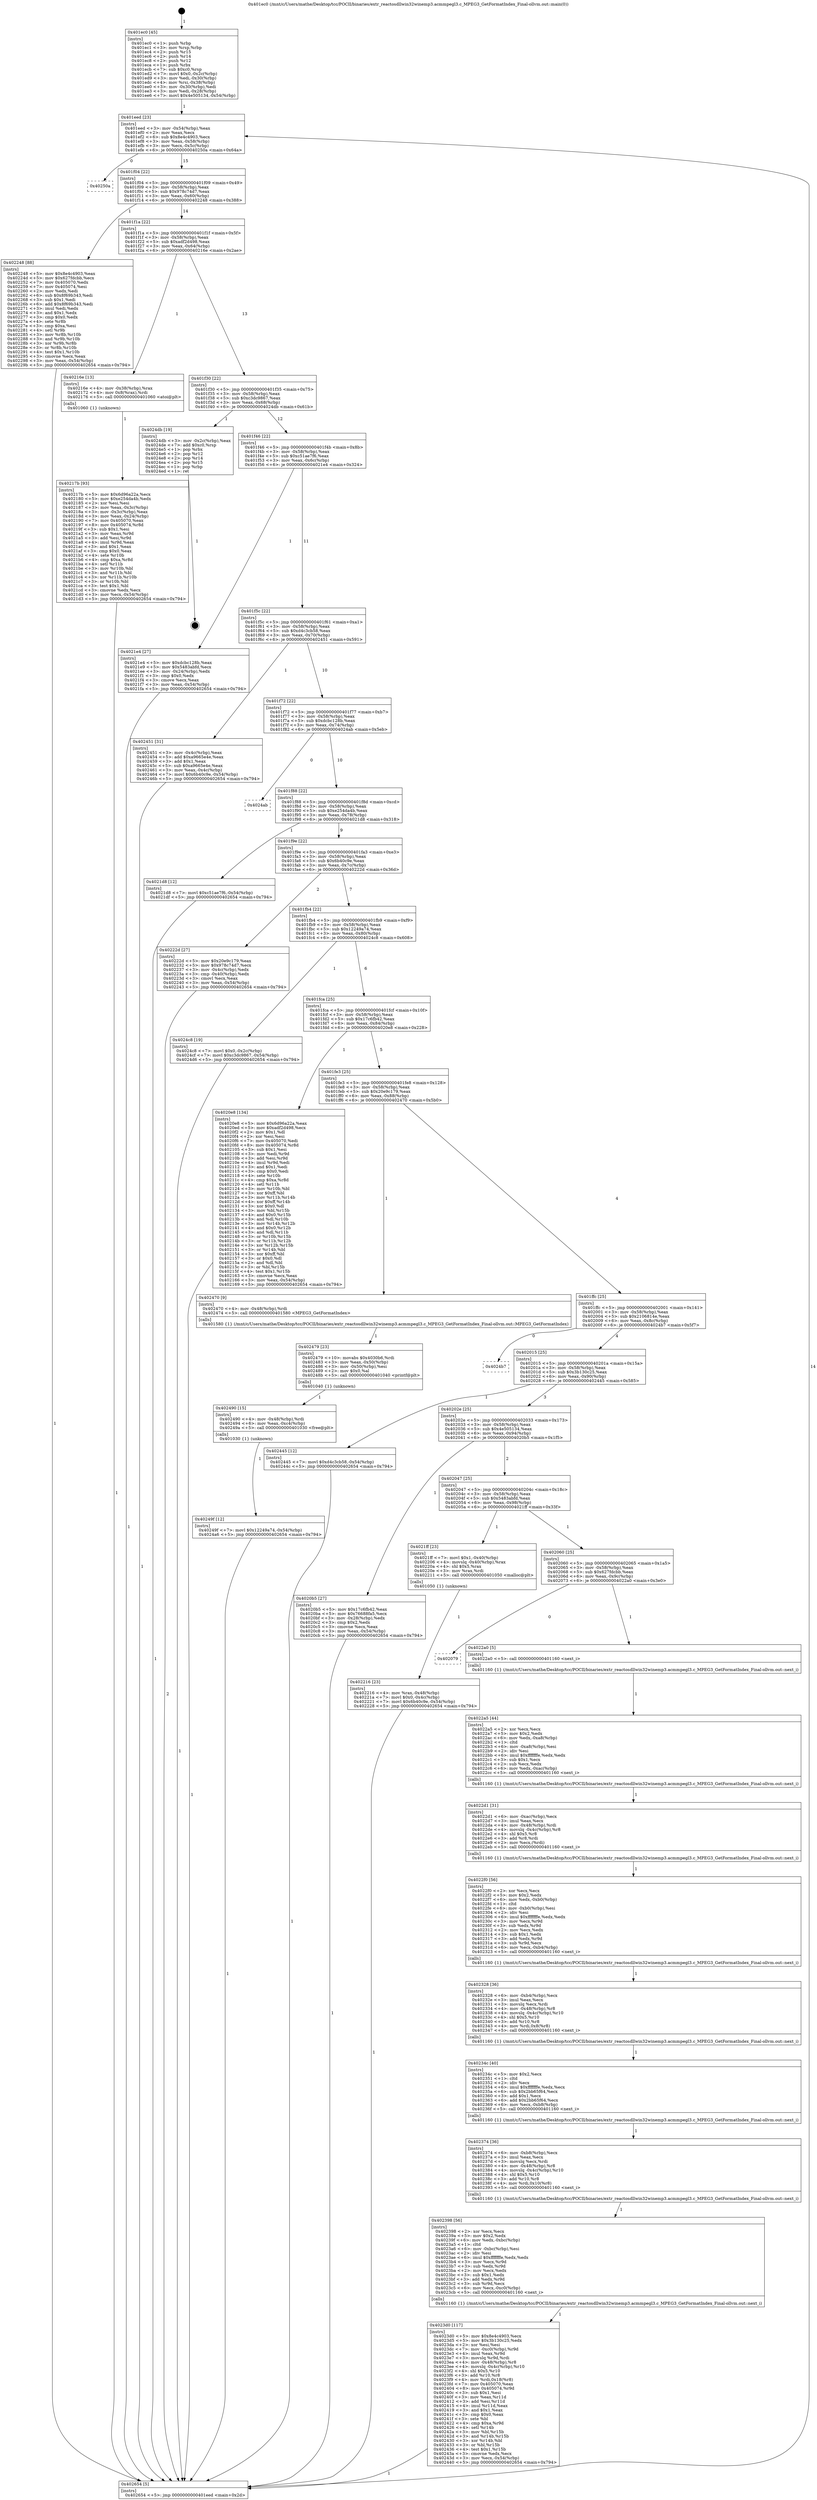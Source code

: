 digraph "0x401ec0" {
  label = "0x401ec0 (/mnt/c/Users/mathe/Desktop/tcc/POCII/binaries/extr_reactosdllwin32winemp3.acmmpegl3.c_MPEG3_GetFormatIndex_Final-ollvm.out::main(0))"
  labelloc = "t"
  node[shape=record]

  Entry [label="",width=0.3,height=0.3,shape=circle,fillcolor=black,style=filled]
  "0x401eed" [label="{
     0x401eed [23]\l
     | [instrs]\l
     &nbsp;&nbsp;0x401eed \<+3\>: mov -0x54(%rbp),%eax\l
     &nbsp;&nbsp;0x401ef0 \<+2\>: mov %eax,%ecx\l
     &nbsp;&nbsp;0x401ef2 \<+6\>: sub $0x8e4c4903,%ecx\l
     &nbsp;&nbsp;0x401ef8 \<+3\>: mov %eax,-0x58(%rbp)\l
     &nbsp;&nbsp;0x401efb \<+3\>: mov %ecx,-0x5c(%rbp)\l
     &nbsp;&nbsp;0x401efe \<+6\>: je 000000000040250a \<main+0x64a\>\l
  }"]
  "0x40250a" [label="{
     0x40250a\l
  }", style=dashed]
  "0x401f04" [label="{
     0x401f04 [22]\l
     | [instrs]\l
     &nbsp;&nbsp;0x401f04 \<+5\>: jmp 0000000000401f09 \<main+0x49\>\l
     &nbsp;&nbsp;0x401f09 \<+3\>: mov -0x58(%rbp),%eax\l
     &nbsp;&nbsp;0x401f0c \<+5\>: sub $0x978c74d7,%eax\l
     &nbsp;&nbsp;0x401f11 \<+3\>: mov %eax,-0x60(%rbp)\l
     &nbsp;&nbsp;0x401f14 \<+6\>: je 0000000000402248 \<main+0x388\>\l
  }"]
  Exit [label="",width=0.3,height=0.3,shape=circle,fillcolor=black,style=filled,peripheries=2]
  "0x402248" [label="{
     0x402248 [88]\l
     | [instrs]\l
     &nbsp;&nbsp;0x402248 \<+5\>: mov $0x8e4c4903,%eax\l
     &nbsp;&nbsp;0x40224d \<+5\>: mov $0x627fdcbb,%ecx\l
     &nbsp;&nbsp;0x402252 \<+7\>: mov 0x405070,%edx\l
     &nbsp;&nbsp;0x402259 \<+7\>: mov 0x405074,%esi\l
     &nbsp;&nbsp;0x402260 \<+2\>: mov %edx,%edi\l
     &nbsp;&nbsp;0x402262 \<+6\>: sub $0x8f69b343,%edi\l
     &nbsp;&nbsp;0x402268 \<+3\>: sub $0x1,%edi\l
     &nbsp;&nbsp;0x40226b \<+6\>: add $0x8f69b343,%edi\l
     &nbsp;&nbsp;0x402271 \<+3\>: imul %edi,%edx\l
     &nbsp;&nbsp;0x402274 \<+3\>: and $0x1,%edx\l
     &nbsp;&nbsp;0x402277 \<+3\>: cmp $0x0,%edx\l
     &nbsp;&nbsp;0x40227a \<+4\>: sete %r8b\l
     &nbsp;&nbsp;0x40227e \<+3\>: cmp $0xa,%esi\l
     &nbsp;&nbsp;0x402281 \<+4\>: setl %r9b\l
     &nbsp;&nbsp;0x402285 \<+3\>: mov %r8b,%r10b\l
     &nbsp;&nbsp;0x402288 \<+3\>: and %r9b,%r10b\l
     &nbsp;&nbsp;0x40228b \<+3\>: xor %r9b,%r8b\l
     &nbsp;&nbsp;0x40228e \<+3\>: or %r8b,%r10b\l
     &nbsp;&nbsp;0x402291 \<+4\>: test $0x1,%r10b\l
     &nbsp;&nbsp;0x402295 \<+3\>: cmovne %ecx,%eax\l
     &nbsp;&nbsp;0x402298 \<+3\>: mov %eax,-0x54(%rbp)\l
     &nbsp;&nbsp;0x40229b \<+5\>: jmp 0000000000402654 \<main+0x794\>\l
  }"]
  "0x401f1a" [label="{
     0x401f1a [22]\l
     | [instrs]\l
     &nbsp;&nbsp;0x401f1a \<+5\>: jmp 0000000000401f1f \<main+0x5f\>\l
     &nbsp;&nbsp;0x401f1f \<+3\>: mov -0x58(%rbp),%eax\l
     &nbsp;&nbsp;0x401f22 \<+5\>: sub $0xadf2d498,%eax\l
     &nbsp;&nbsp;0x401f27 \<+3\>: mov %eax,-0x64(%rbp)\l
     &nbsp;&nbsp;0x401f2a \<+6\>: je 000000000040216e \<main+0x2ae\>\l
  }"]
  "0x40249f" [label="{
     0x40249f [12]\l
     | [instrs]\l
     &nbsp;&nbsp;0x40249f \<+7\>: movl $0x12249a74,-0x54(%rbp)\l
     &nbsp;&nbsp;0x4024a6 \<+5\>: jmp 0000000000402654 \<main+0x794\>\l
  }"]
  "0x40216e" [label="{
     0x40216e [13]\l
     | [instrs]\l
     &nbsp;&nbsp;0x40216e \<+4\>: mov -0x38(%rbp),%rax\l
     &nbsp;&nbsp;0x402172 \<+4\>: mov 0x8(%rax),%rdi\l
     &nbsp;&nbsp;0x402176 \<+5\>: call 0000000000401060 \<atoi@plt\>\l
     | [calls]\l
     &nbsp;&nbsp;0x401060 \{1\} (unknown)\l
  }"]
  "0x401f30" [label="{
     0x401f30 [22]\l
     | [instrs]\l
     &nbsp;&nbsp;0x401f30 \<+5\>: jmp 0000000000401f35 \<main+0x75\>\l
     &nbsp;&nbsp;0x401f35 \<+3\>: mov -0x58(%rbp),%eax\l
     &nbsp;&nbsp;0x401f38 \<+5\>: sub $0xc3dc9867,%eax\l
     &nbsp;&nbsp;0x401f3d \<+3\>: mov %eax,-0x68(%rbp)\l
     &nbsp;&nbsp;0x401f40 \<+6\>: je 00000000004024db \<main+0x61b\>\l
  }"]
  "0x402490" [label="{
     0x402490 [15]\l
     | [instrs]\l
     &nbsp;&nbsp;0x402490 \<+4\>: mov -0x48(%rbp),%rdi\l
     &nbsp;&nbsp;0x402494 \<+6\>: mov %eax,-0xc4(%rbp)\l
     &nbsp;&nbsp;0x40249a \<+5\>: call 0000000000401030 \<free@plt\>\l
     | [calls]\l
     &nbsp;&nbsp;0x401030 \{1\} (unknown)\l
  }"]
  "0x4024db" [label="{
     0x4024db [19]\l
     | [instrs]\l
     &nbsp;&nbsp;0x4024db \<+3\>: mov -0x2c(%rbp),%eax\l
     &nbsp;&nbsp;0x4024de \<+7\>: add $0xc0,%rsp\l
     &nbsp;&nbsp;0x4024e5 \<+1\>: pop %rbx\l
     &nbsp;&nbsp;0x4024e6 \<+2\>: pop %r12\l
     &nbsp;&nbsp;0x4024e8 \<+2\>: pop %r14\l
     &nbsp;&nbsp;0x4024ea \<+2\>: pop %r15\l
     &nbsp;&nbsp;0x4024ec \<+1\>: pop %rbp\l
     &nbsp;&nbsp;0x4024ed \<+1\>: ret\l
  }"]
  "0x401f46" [label="{
     0x401f46 [22]\l
     | [instrs]\l
     &nbsp;&nbsp;0x401f46 \<+5\>: jmp 0000000000401f4b \<main+0x8b\>\l
     &nbsp;&nbsp;0x401f4b \<+3\>: mov -0x58(%rbp),%eax\l
     &nbsp;&nbsp;0x401f4e \<+5\>: sub $0xc51ae7f6,%eax\l
     &nbsp;&nbsp;0x401f53 \<+3\>: mov %eax,-0x6c(%rbp)\l
     &nbsp;&nbsp;0x401f56 \<+6\>: je 00000000004021e4 \<main+0x324\>\l
  }"]
  "0x402479" [label="{
     0x402479 [23]\l
     | [instrs]\l
     &nbsp;&nbsp;0x402479 \<+10\>: movabs $0x4030b6,%rdi\l
     &nbsp;&nbsp;0x402483 \<+3\>: mov %eax,-0x50(%rbp)\l
     &nbsp;&nbsp;0x402486 \<+3\>: mov -0x50(%rbp),%esi\l
     &nbsp;&nbsp;0x402489 \<+2\>: mov $0x0,%al\l
     &nbsp;&nbsp;0x40248b \<+5\>: call 0000000000401040 \<printf@plt\>\l
     | [calls]\l
     &nbsp;&nbsp;0x401040 \{1\} (unknown)\l
  }"]
  "0x4021e4" [label="{
     0x4021e4 [27]\l
     | [instrs]\l
     &nbsp;&nbsp;0x4021e4 \<+5\>: mov $0xdcbc128b,%eax\l
     &nbsp;&nbsp;0x4021e9 \<+5\>: mov $0x5483abfd,%ecx\l
     &nbsp;&nbsp;0x4021ee \<+3\>: mov -0x24(%rbp),%edx\l
     &nbsp;&nbsp;0x4021f1 \<+3\>: cmp $0x0,%edx\l
     &nbsp;&nbsp;0x4021f4 \<+3\>: cmove %ecx,%eax\l
     &nbsp;&nbsp;0x4021f7 \<+3\>: mov %eax,-0x54(%rbp)\l
     &nbsp;&nbsp;0x4021fa \<+5\>: jmp 0000000000402654 \<main+0x794\>\l
  }"]
  "0x401f5c" [label="{
     0x401f5c [22]\l
     | [instrs]\l
     &nbsp;&nbsp;0x401f5c \<+5\>: jmp 0000000000401f61 \<main+0xa1\>\l
     &nbsp;&nbsp;0x401f61 \<+3\>: mov -0x58(%rbp),%eax\l
     &nbsp;&nbsp;0x401f64 \<+5\>: sub $0xd4c3cb58,%eax\l
     &nbsp;&nbsp;0x401f69 \<+3\>: mov %eax,-0x70(%rbp)\l
     &nbsp;&nbsp;0x401f6c \<+6\>: je 0000000000402451 \<main+0x591\>\l
  }"]
  "0x4023d0" [label="{
     0x4023d0 [117]\l
     | [instrs]\l
     &nbsp;&nbsp;0x4023d0 \<+5\>: mov $0x8e4c4903,%ecx\l
     &nbsp;&nbsp;0x4023d5 \<+5\>: mov $0x3b130c25,%edx\l
     &nbsp;&nbsp;0x4023da \<+2\>: xor %esi,%esi\l
     &nbsp;&nbsp;0x4023dc \<+7\>: mov -0xc0(%rbp),%r9d\l
     &nbsp;&nbsp;0x4023e3 \<+4\>: imul %eax,%r9d\l
     &nbsp;&nbsp;0x4023e7 \<+3\>: movslq %r9d,%rdi\l
     &nbsp;&nbsp;0x4023ea \<+4\>: mov -0x48(%rbp),%r8\l
     &nbsp;&nbsp;0x4023ee \<+4\>: movslq -0x4c(%rbp),%r10\l
     &nbsp;&nbsp;0x4023f2 \<+4\>: shl $0x5,%r10\l
     &nbsp;&nbsp;0x4023f6 \<+3\>: add %r10,%r8\l
     &nbsp;&nbsp;0x4023f9 \<+4\>: mov %rdi,0x18(%r8)\l
     &nbsp;&nbsp;0x4023fd \<+7\>: mov 0x405070,%eax\l
     &nbsp;&nbsp;0x402404 \<+8\>: mov 0x405074,%r9d\l
     &nbsp;&nbsp;0x40240c \<+3\>: sub $0x1,%esi\l
     &nbsp;&nbsp;0x40240f \<+3\>: mov %eax,%r11d\l
     &nbsp;&nbsp;0x402412 \<+3\>: add %esi,%r11d\l
     &nbsp;&nbsp;0x402415 \<+4\>: imul %r11d,%eax\l
     &nbsp;&nbsp;0x402419 \<+3\>: and $0x1,%eax\l
     &nbsp;&nbsp;0x40241c \<+3\>: cmp $0x0,%eax\l
     &nbsp;&nbsp;0x40241f \<+3\>: sete %bl\l
     &nbsp;&nbsp;0x402422 \<+4\>: cmp $0xa,%r9d\l
     &nbsp;&nbsp;0x402426 \<+4\>: setl %r14b\l
     &nbsp;&nbsp;0x40242a \<+3\>: mov %bl,%r15b\l
     &nbsp;&nbsp;0x40242d \<+3\>: and %r14b,%r15b\l
     &nbsp;&nbsp;0x402430 \<+3\>: xor %r14b,%bl\l
     &nbsp;&nbsp;0x402433 \<+3\>: or %bl,%r15b\l
     &nbsp;&nbsp;0x402436 \<+4\>: test $0x1,%r15b\l
     &nbsp;&nbsp;0x40243a \<+3\>: cmovne %edx,%ecx\l
     &nbsp;&nbsp;0x40243d \<+3\>: mov %ecx,-0x54(%rbp)\l
     &nbsp;&nbsp;0x402440 \<+5\>: jmp 0000000000402654 \<main+0x794\>\l
  }"]
  "0x402451" [label="{
     0x402451 [31]\l
     | [instrs]\l
     &nbsp;&nbsp;0x402451 \<+3\>: mov -0x4c(%rbp),%eax\l
     &nbsp;&nbsp;0x402454 \<+5\>: add $0xa9665e4e,%eax\l
     &nbsp;&nbsp;0x402459 \<+3\>: add $0x1,%eax\l
     &nbsp;&nbsp;0x40245c \<+5\>: sub $0xa9665e4e,%eax\l
     &nbsp;&nbsp;0x402461 \<+3\>: mov %eax,-0x4c(%rbp)\l
     &nbsp;&nbsp;0x402464 \<+7\>: movl $0x6b40c9e,-0x54(%rbp)\l
     &nbsp;&nbsp;0x40246b \<+5\>: jmp 0000000000402654 \<main+0x794\>\l
  }"]
  "0x401f72" [label="{
     0x401f72 [22]\l
     | [instrs]\l
     &nbsp;&nbsp;0x401f72 \<+5\>: jmp 0000000000401f77 \<main+0xb7\>\l
     &nbsp;&nbsp;0x401f77 \<+3\>: mov -0x58(%rbp),%eax\l
     &nbsp;&nbsp;0x401f7a \<+5\>: sub $0xdcbc128b,%eax\l
     &nbsp;&nbsp;0x401f7f \<+3\>: mov %eax,-0x74(%rbp)\l
     &nbsp;&nbsp;0x401f82 \<+6\>: je 00000000004024ab \<main+0x5eb\>\l
  }"]
  "0x402398" [label="{
     0x402398 [56]\l
     | [instrs]\l
     &nbsp;&nbsp;0x402398 \<+2\>: xor %ecx,%ecx\l
     &nbsp;&nbsp;0x40239a \<+5\>: mov $0x2,%edx\l
     &nbsp;&nbsp;0x40239f \<+6\>: mov %edx,-0xbc(%rbp)\l
     &nbsp;&nbsp;0x4023a5 \<+1\>: cltd\l
     &nbsp;&nbsp;0x4023a6 \<+6\>: mov -0xbc(%rbp),%esi\l
     &nbsp;&nbsp;0x4023ac \<+2\>: idiv %esi\l
     &nbsp;&nbsp;0x4023ae \<+6\>: imul $0xfffffffe,%edx,%edx\l
     &nbsp;&nbsp;0x4023b4 \<+3\>: mov %ecx,%r9d\l
     &nbsp;&nbsp;0x4023b7 \<+3\>: sub %edx,%r9d\l
     &nbsp;&nbsp;0x4023ba \<+2\>: mov %ecx,%edx\l
     &nbsp;&nbsp;0x4023bc \<+3\>: sub $0x1,%edx\l
     &nbsp;&nbsp;0x4023bf \<+3\>: add %edx,%r9d\l
     &nbsp;&nbsp;0x4023c2 \<+3\>: sub %r9d,%ecx\l
     &nbsp;&nbsp;0x4023c5 \<+6\>: mov %ecx,-0xc0(%rbp)\l
     &nbsp;&nbsp;0x4023cb \<+5\>: call 0000000000401160 \<next_i\>\l
     | [calls]\l
     &nbsp;&nbsp;0x401160 \{1\} (/mnt/c/Users/mathe/Desktop/tcc/POCII/binaries/extr_reactosdllwin32winemp3.acmmpegl3.c_MPEG3_GetFormatIndex_Final-ollvm.out::next_i)\l
  }"]
  "0x4024ab" [label="{
     0x4024ab\l
  }", style=dashed]
  "0x401f88" [label="{
     0x401f88 [22]\l
     | [instrs]\l
     &nbsp;&nbsp;0x401f88 \<+5\>: jmp 0000000000401f8d \<main+0xcd\>\l
     &nbsp;&nbsp;0x401f8d \<+3\>: mov -0x58(%rbp),%eax\l
     &nbsp;&nbsp;0x401f90 \<+5\>: sub $0xe254da4b,%eax\l
     &nbsp;&nbsp;0x401f95 \<+3\>: mov %eax,-0x78(%rbp)\l
     &nbsp;&nbsp;0x401f98 \<+6\>: je 00000000004021d8 \<main+0x318\>\l
  }"]
  "0x402374" [label="{
     0x402374 [36]\l
     | [instrs]\l
     &nbsp;&nbsp;0x402374 \<+6\>: mov -0xb8(%rbp),%ecx\l
     &nbsp;&nbsp;0x40237a \<+3\>: imul %eax,%ecx\l
     &nbsp;&nbsp;0x40237d \<+3\>: movslq %ecx,%rdi\l
     &nbsp;&nbsp;0x402380 \<+4\>: mov -0x48(%rbp),%r8\l
     &nbsp;&nbsp;0x402384 \<+4\>: movslq -0x4c(%rbp),%r10\l
     &nbsp;&nbsp;0x402388 \<+4\>: shl $0x5,%r10\l
     &nbsp;&nbsp;0x40238c \<+3\>: add %r10,%r8\l
     &nbsp;&nbsp;0x40238f \<+4\>: mov %rdi,0x10(%r8)\l
     &nbsp;&nbsp;0x402393 \<+5\>: call 0000000000401160 \<next_i\>\l
     | [calls]\l
     &nbsp;&nbsp;0x401160 \{1\} (/mnt/c/Users/mathe/Desktop/tcc/POCII/binaries/extr_reactosdllwin32winemp3.acmmpegl3.c_MPEG3_GetFormatIndex_Final-ollvm.out::next_i)\l
  }"]
  "0x4021d8" [label="{
     0x4021d8 [12]\l
     | [instrs]\l
     &nbsp;&nbsp;0x4021d8 \<+7\>: movl $0xc51ae7f6,-0x54(%rbp)\l
     &nbsp;&nbsp;0x4021df \<+5\>: jmp 0000000000402654 \<main+0x794\>\l
  }"]
  "0x401f9e" [label="{
     0x401f9e [22]\l
     | [instrs]\l
     &nbsp;&nbsp;0x401f9e \<+5\>: jmp 0000000000401fa3 \<main+0xe3\>\l
     &nbsp;&nbsp;0x401fa3 \<+3\>: mov -0x58(%rbp),%eax\l
     &nbsp;&nbsp;0x401fa6 \<+5\>: sub $0x6b40c9e,%eax\l
     &nbsp;&nbsp;0x401fab \<+3\>: mov %eax,-0x7c(%rbp)\l
     &nbsp;&nbsp;0x401fae \<+6\>: je 000000000040222d \<main+0x36d\>\l
  }"]
  "0x40234c" [label="{
     0x40234c [40]\l
     | [instrs]\l
     &nbsp;&nbsp;0x40234c \<+5\>: mov $0x2,%ecx\l
     &nbsp;&nbsp;0x402351 \<+1\>: cltd\l
     &nbsp;&nbsp;0x402352 \<+2\>: idiv %ecx\l
     &nbsp;&nbsp;0x402354 \<+6\>: imul $0xfffffffe,%edx,%ecx\l
     &nbsp;&nbsp;0x40235a \<+6\>: sub $0x2bb65f64,%ecx\l
     &nbsp;&nbsp;0x402360 \<+3\>: add $0x1,%ecx\l
     &nbsp;&nbsp;0x402363 \<+6\>: add $0x2bb65f64,%ecx\l
     &nbsp;&nbsp;0x402369 \<+6\>: mov %ecx,-0xb8(%rbp)\l
     &nbsp;&nbsp;0x40236f \<+5\>: call 0000000000401160 \<next_i\>\l
     | [calls]\l
     &nbsp;&nbsp;0x401160 \{1\} (/mnt/c/Users/mathe/Desktop/tcc/POCII/binaries/extr_reactosdllwin32winemp3.acmmpegl3.c_MPEG3_GetFormatIndex_Final-ollvm.out::next_i)\l
  }"]
  "0x40222d" [label="{
     0x40222d [27]\l
     | [instrs]\l
     &nbsp;&nbsp;0x40222d \<+5\>: mov $0x20e9c179,%eax\l
     &nbsp;&nbsp;0x402232 \<+5\>: mov $0x978c74d7,%ecx\l
     &nbsp;&nbsp;0x402237 \<+3\>: mov -0x4c(%rbp),%edx\l
     &nbsp;&nbsp;0x40223a \<+3\>: cmp -0x40(%rbp),%edx\l
     &nbsp;&nbsp;0x40223d \<+3\>: cmovl %ecx,%eax\l
     &nbsp;&nbsp;0x402240 \<+3\>: mov %eax,-0x54(%rbp)\l
     &nbsp;&nbsp;0x402243 \<+5\>: jmp 0000000000402654 \<main+0x794\>\l
  }"]
  "0x401fb4" [label="{
     0x401fb4 [22]\l
     | [instrs]\l
     &nbsp;&nbsp;0x401fb4 \<+5\>: jmp 0000000000401fb9 \<main+0xf9\>\l
     &nbsp;&nbsp;0x401fb9 \<+3\>: mov -0x58(%rbp),%eax\l
     &nbsp;&nbsp;0x401fbc \<+5\>: sub $0x12249a74,%eax\l
     &nbsp;&nbsp;0x401fc1 \<+3\>: mov %eax,-0x80(%rbp)\l
     &nbsp;&nbsp;0x401fc4 \<+6\>: je 00000000004024c8 \<main+0x608\>\l
  }"]
  "0x402328" [label="{
     0x402328 [36]\l
     | [instrs]\l
     &nbsp;&nbsp;0x402328 \<+6\>: mov -0xb4(%rbp),%ecx\l
     &nbsp;&nbsp;0x40232e \<+3\>: imul %eax,%ecx\l
     &nbsp;&nbsp;0x402331 \<+3\>: movslq %ecx,%rdi\l
     &nbsp;&nbsp;0x402334 \<+4\>: mov -0x48(%rbp),%r8\l
     &nbsp;&nbsp;0x402338 \<+4\>: movslq -0x4c(%rbp),%r10\l
     &nbsp;&nbsp;0x40233c \<+4\>: shl $0x5,%r10\l
     &nbsp;&nbsp;0x402340 \<+3\>: add %r10,%r8\l
     &nbsp;&nbsp;0x402343 \<+4\>: mov %rdi,0x8(%r8)\l
     &nbsp;&nbsp;0x402347 \<+5\>: call 0000000000401160 \<next_i\>\l
     | [calls]\l
     &nbsp;&nbsp;0x401160 \{1\} (/mnt/c/Users/mathe/Desktop/tcc/POCII/binaries/extr_reactosdllwin32winemp3.acmmpegl3.c_MPEG3_GetFormatIndex_Final-ollvm.out::next_i)\l
  }"]
  "0x4024c8" [label="{
     0x4024c8 [19]\l
     | [instrs]\l
     &nbsp;&nbsp;0x4024c8 \<+7\>: movl $0x0,-0x2c(%rbp)\l
     &nbsp;&nbsp;0x4024cf \<+7\>: movl $0xc3dc9867,-0x54(%rbp)\l
     &nbsp;&nbsp;0x4024d6 \<+5\>: jmp 0000000000402654 \<main+0x794\>\l
  }"]
  "0x401fca" [label="{
     0x401fca [25]\l
     | [instrs]\l
     &nbsp;&nbsp;0x401fca \<+5\>: jmp 0000000000401fcf \<main+0x10f\>\l
     &nbsp;&nbsp;0x401fcf \<+3\>: mov -0x58(%rbp),%eax\l
     &nbsp;&nbsp;0x401fd2 \<+5\>: sub $0x17c6fb42,%eax\l
     &nbsp;&nbsp;0x401fd7 \<+6\>: mov %eax,-0x84(%rbp)\l
     &nbsp;&nbsp;0x401fdd \<+6\>: je 00000000004020e8 \<main+0x228\>\l
  }"]
  "0x4022f0" [label="{
     0x4022f0 [56]\l
     | [instrs]\l
     &nbsp;&nbsp;0x4022f0 \<+2\>: xor %ecx,%ecx\l
     &nbsp;&nbsp;0x4022f2 \<+5\>: mov $0x2,%edx\l
     &nbsp;&nbsp;0x4022f7 \<+6\>: mov %edx,-0xb0(%rbp)\l
     &nbsp;&nbsp;0x4022fd \<+1\>: cltd\l
     &nbsp;&nbsp;0x4022fe \<+6\>: mov -0xb0(%rbp),%esi\l
     &nbsp;&nbsp;0x402304 \<+2\>: idiv %esi\l
     &nbsp;&nbsp;0x402306 \<+6\>: imul $0xfffffffe,%edx,%edx\l
     &nbsp;&nbsp;0x40230c \<+3\>: mov %ecx,%r9d\l
     &nbsp;&nbsp;0x40230f \<+3\>: sub %edx,%r9d\l
     &nbsp;&nbsp;0x402312 \<+2\>: mov %ecx,%edx\l
     &nbsp;&nbsp;0x402314 \<+3\>: sub $0x1,%edx\l
     &nbsp;&nbsp;0x402317 \<+3\>: add %edx,%r9d\l
     &nbsp;&nbsp;0x40231a \<+3\>: sub %r9d,%ecx\l
     &nbsp;&nbsp;0x40231d \<+6\>: mov %ecx,-0xb4(%rbp)\l
     &nbsp;&nbsp;0x402323 \<+5\>: call 0000000000401160 \<next_i\>\l
     | [calls]\l
     &nbsp;&nbsp;0x401160 \{1\} (/mnt/c/Users/mathe/Desktop/tcc/POCII/binaries/extr_reactosdllwin32winemp3.acmmpegl3.c_MPEG3_GetFormatIndex_Final-ollvm.out::next_i)\l
  }"]
  "0x4020e8" [label="{
     0x4020e8 [134]\l
     | [instrs]\l
     &nbsp;&nbsp;0x4020e8 \<+5\>: mov $0x6d96a22a,%eax\l
     &nbsp;&nbsp;0x4020ed \<+5\>: mov $0xadf2d498,%ecx\l
     &nbsp;&nbsp;0x4020f2 \<+2\>: mov $0x1,%dl\l
     &nbsp;&nbsp;0x4020f4 \<+2\>: xor %esi,%esi\l
     &nbsp;&nbsp;0x4020f6 \<+7\>: mov 0x405070,%edi\l
     &nbsp;&nbsp;0x4020fd \<+8\>: mov 0x405074,%r8d\l
     &nbsp;&nbsp;0x402105 \<+3\>: sub $0x1,%esi\l
     &nbsp;&nbsp;0x402108 \<+3\>: mov %edi,%r9d\l
     &nbsp;&nbsp;0x40210b \<+3\>: add %esi,%r9d\l
     &nbsp;&nbsp;0x40210e \<+4\>: imul %r9d,%edi\l
     &nbsp;&nbsp;0x402112 \<+3\>: and $0x1,%edi\l
     &nbsp;&nbsp;0x402115 \<+3\>: cmp $0x0,%edi\l
     &nbsp;&nbsp;0x402118 \<+4\>: sete %r10b\l
     &nbsp;&nbsp;0x40211c \<+4\>: cmp $0xa,%r8d\l
     &nbsp;&nbsp;0x402120 \<+4\>: setl %r11b\l
     &nbsp;&nbsp;0x402124 \<+3\>: mov %r10b,%bl\l
     &nbsp;&nbsp;0x402127 \<+3\>: xor $0xff,%bl\l
     &nbsp;&nbsp;0x40212a \<+3\>: mov %r11b,%r14b\l
     &nbsp;&nbsp;0x40212d \<+4\>: xor $0xff,%r14b\l
     &nbsp;&nbsp;0x402131 \<+3\>: xor $0x0,%dl\l
     &nbsp;&nbsp;0x402134 \<+3\>: mov %bl,%r15b\l
     &nbsp;&nbsp;0x402137 \<+4\>: and $0x0,%r15b\l
     &nbsp;&nbsp;0x40213b \<+3\>: and %dl,%r10b\l
     &nbsp;&nbsp;0x40213e \<+3\>: mov %r14b,%r12b\l
     &nbsp;&nbsp;0x402141 \<+4\>: and $0x0,%r12b\l
     &nbsp;&nbsp;0x402145 \<+3\>: and %dl,%r11b\l
     &nbsp;&nbsp;0x402148 \<+3\>: or %r10b,%r15b\l
     &nbsp;&nbsp;0x40214b \<+3\>: or %r11b,%r12b\l
     &nbsp;&nbsp;0x40214e \<+3\>: xor %r12b,%r15b\l
     &nbsp;&nbsp;0x402151 \<+3\>: or %r14b,%bl\l
     &nbsp;&nbsp;0x402154 \<+3\>: xor $0xff,%bl\l
     &nbsp;&nbsp;0x402157 \<+3\>: or $0x0,%dl\l
     &nbsp;&nbsp;0x40215a \<+2\>: and %dl,%bl\l
     &nbsp;&nbsp;0x40215c \<+3\>: or %bl,%r15b\l
     &nbsp;&nbsp;0x40215f \<+4\>: test $0x1,%r15b\l
     &nbsp;&nbsp;0x402163 \<+3\>: cmovne %ecx,%eax\l
     &nbsp;&nbsp;0x402166 \<+3\>: mov %eax,-0x54(%rbp)\l
     &nbsp;&nbsp;0x402169 \<+5\>: jmp 0000000000402654 \<main+0x794\>\l
  }"]
  "0x401fe3" [label="{
     0x401fe3 [25]\l
     | [instrs]\l
     &nbsp;&nbsp;0x401fe3 \<+5\>: jmp 0000000000401fe8 \<main+0x128\>\l
     &nbsp;&nbsp;0x401fe8 \<+3\>: mov -0x58(%rbp),%eax\l
     &nbsp;&nbsp;0x401feb \<+5\>: sub $0x20e9c179,%eax\l
     &nbsp;&nbsp;0x401ff0 \<+6\>: mov %eax,-0x88(%rbp)\l
     &nbsp;&nbsp;0x401ff6 \<+6\>: je 0000000000402470 \<main+0x5b0\>\l
  }"]
  "0x4022d1" [label="{
     0x4022d1 [31]\l
     | [instrs]\l
     &nbsp;&nbsp;0x4022d1 \<+6\>: mov -0xac(%rbp),%ecx\l
     &nbsp;&nbsp;0x4022d7 \<+3\>: imul %eax,%ecx\l
     &nbsp;&nbsp;0x4022da \<+4\>: mov -0x48(%rbp),%rdi\l
     &nbsp;&nbsp;0x4022de \<+4\>: movslq -0x4c(%rbp),%r8\l
     &nbsp;&nbsp;0x4022e2 \<+4\>: shl $0x5,%r8\l
     &nbsp;&nbsp;0x4022e6 \<+3\>: add %r8,%rdi\l
     &nbsp;&nbsp;0x4022e9 \<+2\>: mov %ecx,(%rdi)\l
     &nbsp;&nbsp;0x4022eb \<+5\>: call 0000000000401160 \<next_i\>\l
     | [calls]\l
     &nbsp;&nbsp;0x401160 \{1\} (/mnt/c/Users/mathe/Desktop/tcc/POCII/binaries/extr_reactosdllwin32winemp3.acmmpegl3.c_MPEG3_GetFormatIndex_Final-ollvm.out::next_i)\l
  }"]
  "0x402470" [label="{
     0x402470 [9]\l
     | [instrs]\l
     &nbsp;&nbsp;0x402470 \<+4\>: mov -0x48(%rbp),%rdi\l
     &nbsp;&nbsp;0x402474 \<+5\>: call 0000000000401580 \<MPEG3_GetFormatIndex\>\l
     | [calls]\l
     &nbsp;&nbsp;0x401580 \{1\} (/mnt/c/Users/mathe/Desktop/tcc/POCII/binaries/extr_reactosdllwin32winemp3.acmmpegl3.c_MPEG3_GetFormatIndex_Final-ollvm.out::MPEG3_GetFormatIndex)\l
  }"]
  "0x401ffc" [label="{
     0x401ffc [25]\l
     | [instrs]\l
     &nbsp;&nbsp;0x401ffc \<+5\>: jmp 0000000000402001 \<main+0x141\>\l
     &nbsp;&nbsp;0x402001 \<+3\>: mov -0x58(%rbp),%eax\l
     &nbsp;&nbsp;0x402004 \<+5\>: sub $0x2106814e,%eax\l
     &nbsp;&nbsp;0x402009 \<+6\>: mov %eax,-0x8c(%rbp)\l
     &nbsp;&nbsp;0x40200f \<+6\>: je 00000000004024b7 \<main+0x5f7\>\l
  }"]
  "0x4022a5" [label="{
     0x4022a5 [44]\l
     | [instrs]\l
     &nbsp;&nbsp;0x4022a5 \<+2\>: xor %ecx,%ecx\l
     &nbsp;&nbsp;0x4022a7 \<+5\>: mov $0x2,%edx\l
     &nbsp;&nbsp;0x4022ac \<+6\>: mov %edx,-0xa8(%rbp)\l
     &nbsp;&nbsp;0x4022b2 \<+1\>: cltd\l
     &nbsp;&nbsp;0x4022b3 \<+6\>: mov -0xa8(%rbp),%esi\l
     &nbsp;&nbsp;0x4022b9 \<+2\>: idiv %esi\l
     &nbsp;&nbsp;0x4022bb \<+6\>: imul $0xfffffffe,%edx,%edx\l
     &nbsp;&nbsp;0x4022c1 \<+3\>: sub $0x1,%ecx\l
     &nbsp;&nbsp;0x4022c4 \<+2\>: sub %ecx,%edx\l
     &nbsp;&nbsp;0x4022c6 \<+6\>: mov %edx,-0xac(%rbp)\l
     &nbsp;&nbsp;0x4022cc \<+5\>: call 0000000000401160 \<next_i\>\l
     | [calls]\l
     &nbsp;&nbsp;0x401160 \{1\} (/mnt/c/Users/mathe/Desktop/tcc/POCII/binaries/extr_reactosdllwin32winemp3.acmmpegl3.c_MPEG3_GetFormatIndex_Final-ollvm.out::next_i)\l
  }"]
  "0x4024b7" [label="{
     0x4024b7\l
  }", style=dashed]
  "0x402015" [label="{
     0x402015 [25]\l
     | [instrs]\l
     &nbsp;&nbsp;0x402015 \<+5\>: jmp 000000000040201a \<main+0x15a\>\l
     &nbsp;&nbsp;0x40201a \<+3\>: mov -0x58(%rbp),%eax\l
     &nbsp;&nbsp;0x40201d \<+5\>: sub $0x3b130c25,%eax\l
     &nbsp;&nbsp;0x402022 \<+6\>: mov %eax,-0x90(%rbp)\l
     &nbsp;&nbsp;0x402028 \<+6\>: je 0000000000402445 \<main+0x585\>\l
  }"]
  "0x402079" [label="{
     0x402079\l
  }", style=dashed]
  "0x402445" [label="{
     0x402445 [12]\l
     | [instrs]\l
     &nbsp;&nbsp;0x402445 \<+7\>: movl $0xd4c3cb58,-0x54(%rbp)\l
     &nbsp;&nbsp;0x40244c \<+5\>: jmp 0000000000402654 \<main+0x794\>\l
  }"]
  "0x40202e" [label="{
     0x40202e [25]\l
     | [instrs]\l
     &nbsp;&nbsp;0x40202e \<+5\>: jmp 0000000000402033 \<main+0x173\>\l
     &nbsp;&nbsp;0x402033 \<+3\>: mov -0x58(%rbp),%eax\l
     &nbsp;&nbsp;0x402036 \<+5\>: sub $0x4e505134,%eax\l
     &nbsp;&nbsp;0x40203b \<+6\>: mov %eax,-0x94(%rbp)\l
     &nbsp;&nbsp;0x402041 \<+6\>: je 00000000004020b5 \<main+0x1f5\>\l
  }"]
  "0x4022a0" [label="{
     0x4022a0 [5]\l
     | [instrs]\l
     &nbsp;&nbsp;0x4022a0 \<+5\>: call 0000000000401160 \<next_i\>\l
     | [calls]\l
     &nbsp;&nbsp;0x401160 \{1\} (/mnt/c/Users/mathe/Desktop/tcc/POCII/binaries/extr_reactosdllwin32winemp3.acmmpegl3.c_MPEG3_GetFormatIndex_Final-ollvm.out::next_i)\l
  }"]
  "0x4020b5" [label="{
     0x4020b5 [27]\l
     | [instrs]\l
     &nbsp;&nbsp;0x4020b5 \<+5\>: mov $0x17c6fb42,%eax\l
     &nbsp;&nbsp;0x4020ba \<+5\>: mov $0x76688fa5,%ecx\l
     &nbsp;&nbsp;0x4020bf \<+3\>: mov -0x28(%rbp),%edx\l
     &nbsp;&nbsp;0x4020c2 \<+3\>: cmp $0x2,%edx\l
     &nbsp;&nbsp;0x4020c5 \<+3\>: cmovne %ecx,%eax\l
     &nbsp;&nbsp;0x4020c8 \<+3\>: mov %eax,-0x54(%rbp)\l
     &nbsp;&nbsp;0x4020cb \<+5\>: jmp 0000000000402654 \<main+0x794\>\l
  }"]
  "0x402047" [label="{
     0x402047 [25]\l
     | [instrs]\l
     &nbsp;&nbsp;0x402047 \<+5\>: jmp 000000000040204c \<main+0x18c\>\l
     &nbsp;&nbsp;0x40204c \<+3\>: mov -0x58(%rbp),%eax\l
     &nbsp;&nbsp;0x40204f \<+5\>: sub $0x5483abfd,%eax\l
     &nbsp;&nbsp;0x402054 \<+6\>: mov %eax,-0x98(%rbp)\l
     &nbsp;&nbsp;0x40205a \<+6\>: je 00000000004021ff \<main+0x33f\>\l
  }"]
  "0x402654" [label="{
     0x402654 [5]\l
     | [instrs]\l
     &nbsp;&nbsp;0x402654 \<+5\>: jmp 0000000000401eed \<main+0x2d\>\l
  }"]
  "0x401ec0" [label="{
     0x401ec0 [45]\l
     | [instrs]\l
     &nbsp;&nbsp;0x401ec0 \<+1\>: push %rbp\l
     &nbsp;&nbsp;0x401ec1 \<+3\>: mov %rsp,%rbp\l
     &nbsp;&nbsp;0x401ec4 \<+2\>: push %r15\l
     &nbsp;&nbsp;0x401ec6 \<+2\>: push %r14\l
     &nbsp;&nbsp;0x401ec8 \<+2\>: push %r12\l
     &nbsp;&nbsp;0x401eca \<+1\>: push %rbx\l
     &nbsp;&nbsp;0x401ecb \<+7\>: sub $0xc0,%rsp\l
     &nbsp;&nbsp;0x401ed2 \<+7\>: movl $0x0,-0x2c(%rbp)\l
     &nbsp;&nbsp;0x401ed9 \<+3\>: mov %edi,-0x30(%rbp)\l
     &nbsp;&nbsp;0x401edc \<+4\>: mov %rsi,-0x38(%rbp)\l
     &nbsp;&nbsp;0x401ee0 \<+3\>: mov -0x30(%rbp),%edi\l
     &nbsp;&nbsp;0x401ee3 \<+3\>: mov %edi,-0x28(%rbp)\l
     &nbsp;&nbsp;0x401ee6 \<+7\>: movl $0x4e505134,-0x54(%rbp)\l
  }"]
  "0x40217b" [label="{
     0x40217b [93]\l
     | [instrs]\l
     &nbsp;&nbsp;0x40217b \<+5\>: mov $0x6d96a22a,%ecx\l
     &nbsp;&nbsp;0x402180 \<+5\>: mov $0xe254da4b,%edx\l
     &nbsp;&nbsp;0x402185 \<+2\>: xor %esi,%esi\l
     &nbsp;&nbsp;0x402187 \<+3\>: mov %eax,-0x3c(%rbp)\l
     &nbsp;&nbsp;0x40218a \<+3\>: mov -0x3c(%rbp),%eax\l
     &nbsp;&nbsp;0x40218d \<+3\>: mov %eax,-0x24(%rbp)\l
     &nbsp;&nbsp;0x402190 \<+7\>: mov 0x405070,%eax\l
     &nbsp;&nbsp;0x402197 \<+8\>: mov 0x405074,%r8d\l
     &nbsp;&nbsp;0x40219f \<+3\>: sub $0x1,%esi\l
     &nbsp;&nbsp;0x4021a2 \<+3\>: mov %eax,%r9d\l
     &nbsp;&nbsp;0x4021a5 \<+3\>: add %esi,%r9d\l
     &nbsp;&nbsp;0x4021a8 \<+4\>: imul %r9d,%eax\l
     &nbsp;&nbsp;0x4021ac \<+3\>: and $0x1,%eax\l
     &nbsp;&nbsp;0x4021af \<+3\>: cmp $0x0,%eax\l
     &nbsp;&nbsp;0x4021b2 \<+4\>: sete %r10b\l
     &nbsp;&nbsp;0x4021b6 \<+4\>: cmp $0xa,%r8d\l
     &nbsp;&nbsp;0x4021ba \<+4\>: setl %r11b\l
     &nbsp;&nbsp;0x4021be \<+3\>: mov %r10b,%bl\l
     &nbsp;&nbsp;0x4021c1 \<+3\>: and %r11b,%bl\l
     &nbsp;&nbsp;0x4021c4 \<+3\>: xor %r11b,%r10b\l
     &nbsp;&nbsp;0x4021c7 \<+3\>: or %r10b,%bl\l
     &nbsp;&nbsp;0x4021ca \<+3\>: test $0x1,%bl\l
     &nbsp;&nbsp;0x4021cd \<+3\>: cmovne %edx,%ecx\l
     &nbsp;&nbsp;0x4021d0 \<+3\>: mov %ecx,-0x54(%rbp)\l
     &nbsp;&nbsp;0x4021d3 \<+5\>: jmp 0000000000402654 \<main+0x794\>\l
  }"]
  "0x402216" [label="{
     0x402216 [23]\l
     | [instrs]\l
     &nbsp;&nbsp;0x402216 \<+4\>: mov %rax,-0x48(%rbp)\l
     &nbsp;&nbsp;0x40221a \<+7\>: movl $0x0,-0x4c(%rbp)\l
     &nbsp;&nbsp;0x402221 \<+7\>: movl $0x6b40c9e,-0x54(%rbp)\l
     &nbsp;&nbsp;0x402228 \<+5\>: jmp 0000000000402654 \<main+0x794\>\l
  }"]
  "0x4021ff" [label="{
     0x4021ff [23]\l
     | [instrs]\l
     &nbsp;&nbsp;0x4021ff \<+7\>: movl $0x1,-0x40(%rbp)\l
     &nbsp;&nbsp;0x402206 \<+4\>: movslq -0x40(%rbp),%rax\l
     &nbsp;&nbsp;0x40220a \<+4\>: shl $0x5,%rax\l
     &nbsp;&nbsp;0x40220e \<+3\>: mov %rax,%rdi\l
     &nbsp;&nbsp;0x402211 \<+5\>: call 0000000000401050 \<malloc@plt\>\l
     | [calls]\l
     &nbsp;&nbsp;0x401050 \{1\} (unknown)\l
  }"]
  "0x402060" [label="{
     0x402060 [25]\l
     | [instrs]\l
     &nbsp;&nbsp;0x402060 \<+5\>: jmp 0000000000402065 \<main+0x1a5\>\l
     &nbsp;&nbsp;0x402065 \<+3\>: mov -0x58(%rbp),%eax\l
     &nbsp;&nbsp;0x402068 \<+5\>: sub $0x627fdcbb,%eax\l
     &nbsp;&nbsp;0x40206d \<+6\>: mov %eax,-0x9c(%rbp)\l
     &nbsp;&nbsp;0x402073 \<+6\>: je 00000000004022a0 \<main+0x3e0\>\l
  }"]
  Entry -> "0x401ec0" [label=" 1"]
  "0x401eed" -> "0x40250a" [label=" 0"]
  "0x401eed" -> "0x401f04" [label=" 15"]
  "0x4024db" -> Exit [label=" 1"]
  "0x401f04" -> "0x402248" [label=" 1"]
  "0x401f04" -> "0x401f1a" [label=" 14"]
  "0x4024c8" -> "0x402654" [label=" 1"]
  "0x401f1a" -> "0x40216e" [label=" 1"]
  "0x401f1a" -> "0x401f30" [label=" 13"]
  "0x40249f" -> "0x402654" [label=" 1"]
  "0x401f30" -> "0x4024db" [label=" 1"]
  "0x401f30" -> "0x401f46" [label=" 12"]
  "0x402490" -> "0x40249f" [label=" 1"]
  "0x401f46" -> "0x4021e4" [label=" 1"]
  "0x401f46" -> "0x401f5c" [label=" 11"]
  "0x402479" -> "0x402490" [label=" 1"]
  "0x401f5c" -> "0x402451" [label=" 1"]
  "0x401f5c" -> "0x401f72" [label=" 10"]
  "0x402470" -> "0x402479" [label=" 1"]
  "0x401f72" -> "0x4024ab" [label=" 0"]
  "0x401f72" -> "0x401f88" [label=" 10"]
  "0x402451" -> "0x402654" [label=" 1"]
  "0x401f88" -> "0x4021d8" [label=" 1"]
  "0x401f88" -> "0x401f9e" [label=" 9"]
  "0x402445" -> "0x402654" [label=" 1"]
  "0x401f9e" -> "0x40222d" [label=" 2"]
  "0x401f9e" -> "0x401fb4" [label=" 7"]
  "0x4023d0" -> "0x402654" [label=" 1"]
  "0x401fb4" -> "0x4024c8" [label=" 1"]
  "0x401fb4" -> "0x401fca" [label=" 6"]
  "0x402398" -> "0x4023d0" [label=" 1"]
  "0x401fca" -> "0x4020e8" [label=" 1"]
  "0x401fca" -> "0x401fe3" [label=" 5"]
  "0x402374" -> "0x402398" [label=" 1"]
  "0x401fe3" -> "0x402470" [label=" 1"]
  "0x401fe3" -> "0x401ffc" [label=" 4"]
  "0x40234c" -> "0x402374" [label=" 1"]
  "0x401ffc" -> "0x4024b7" [label=" 0"]
  "0x401ffc" -> "0x402015" [label=" 4"]
  "0x402328" -> "0x40234c" [label=" 1"]
  "0x402015" -> "0x402445" [label=" 1"]
  "0x402015" -> "0x40202e" [label=" 3"]
  "0x4022f0" -> "0x402328" [label=" 1"]
  "0x40202e" -> "0x4020b5" [label=" 1"]
  "0x40202e" -> "0x402047" [label=" 2"]
  "0x4020b5" -> "0x402654" [label=" 1"]
  "0x401ec0" -> "0x401eed" [label=" 1"]
  "0x402654" -> "0x401eed" [label=" 14"]
  "0x4020e8" -> "0x402654" [label=" 1"]
  "0x40216e" -> "0x40217b" [label=" 1"]
  "0x40217b" -> "0x402654" [label=" 1"]
  "0x4021d8" -> "0x402654" [label=" 1"]
  "0x4021e4" -> "0x402654" [label=" 1"]
  "0x4022d1" -> "0x4022f0" [label=" 1"]
  "0x402047" -> "0x4021ff" [label=" 1"]
  "0x402047" -> "0x402060" [label=" 1"]
  "0x4021ff" -> "0x402216" [label=" 1"]
  "0x402216" -> "0x402654" [label=" 1"]
  "0x40222d" -> "0x402654" [label=" 2"]
  "0x402248" -> "0x402654" [label=" 1"]
  "0x4022a5" -> "0x4022d1" [label=" 1"]
  "0x402060" -> "0x4022a0" [label=" 1"]
  "0x402060" -> "0x402079" [label=" 0"]
  "0x4022a0" -> "0x4022a5" [label=" 1"]
}
